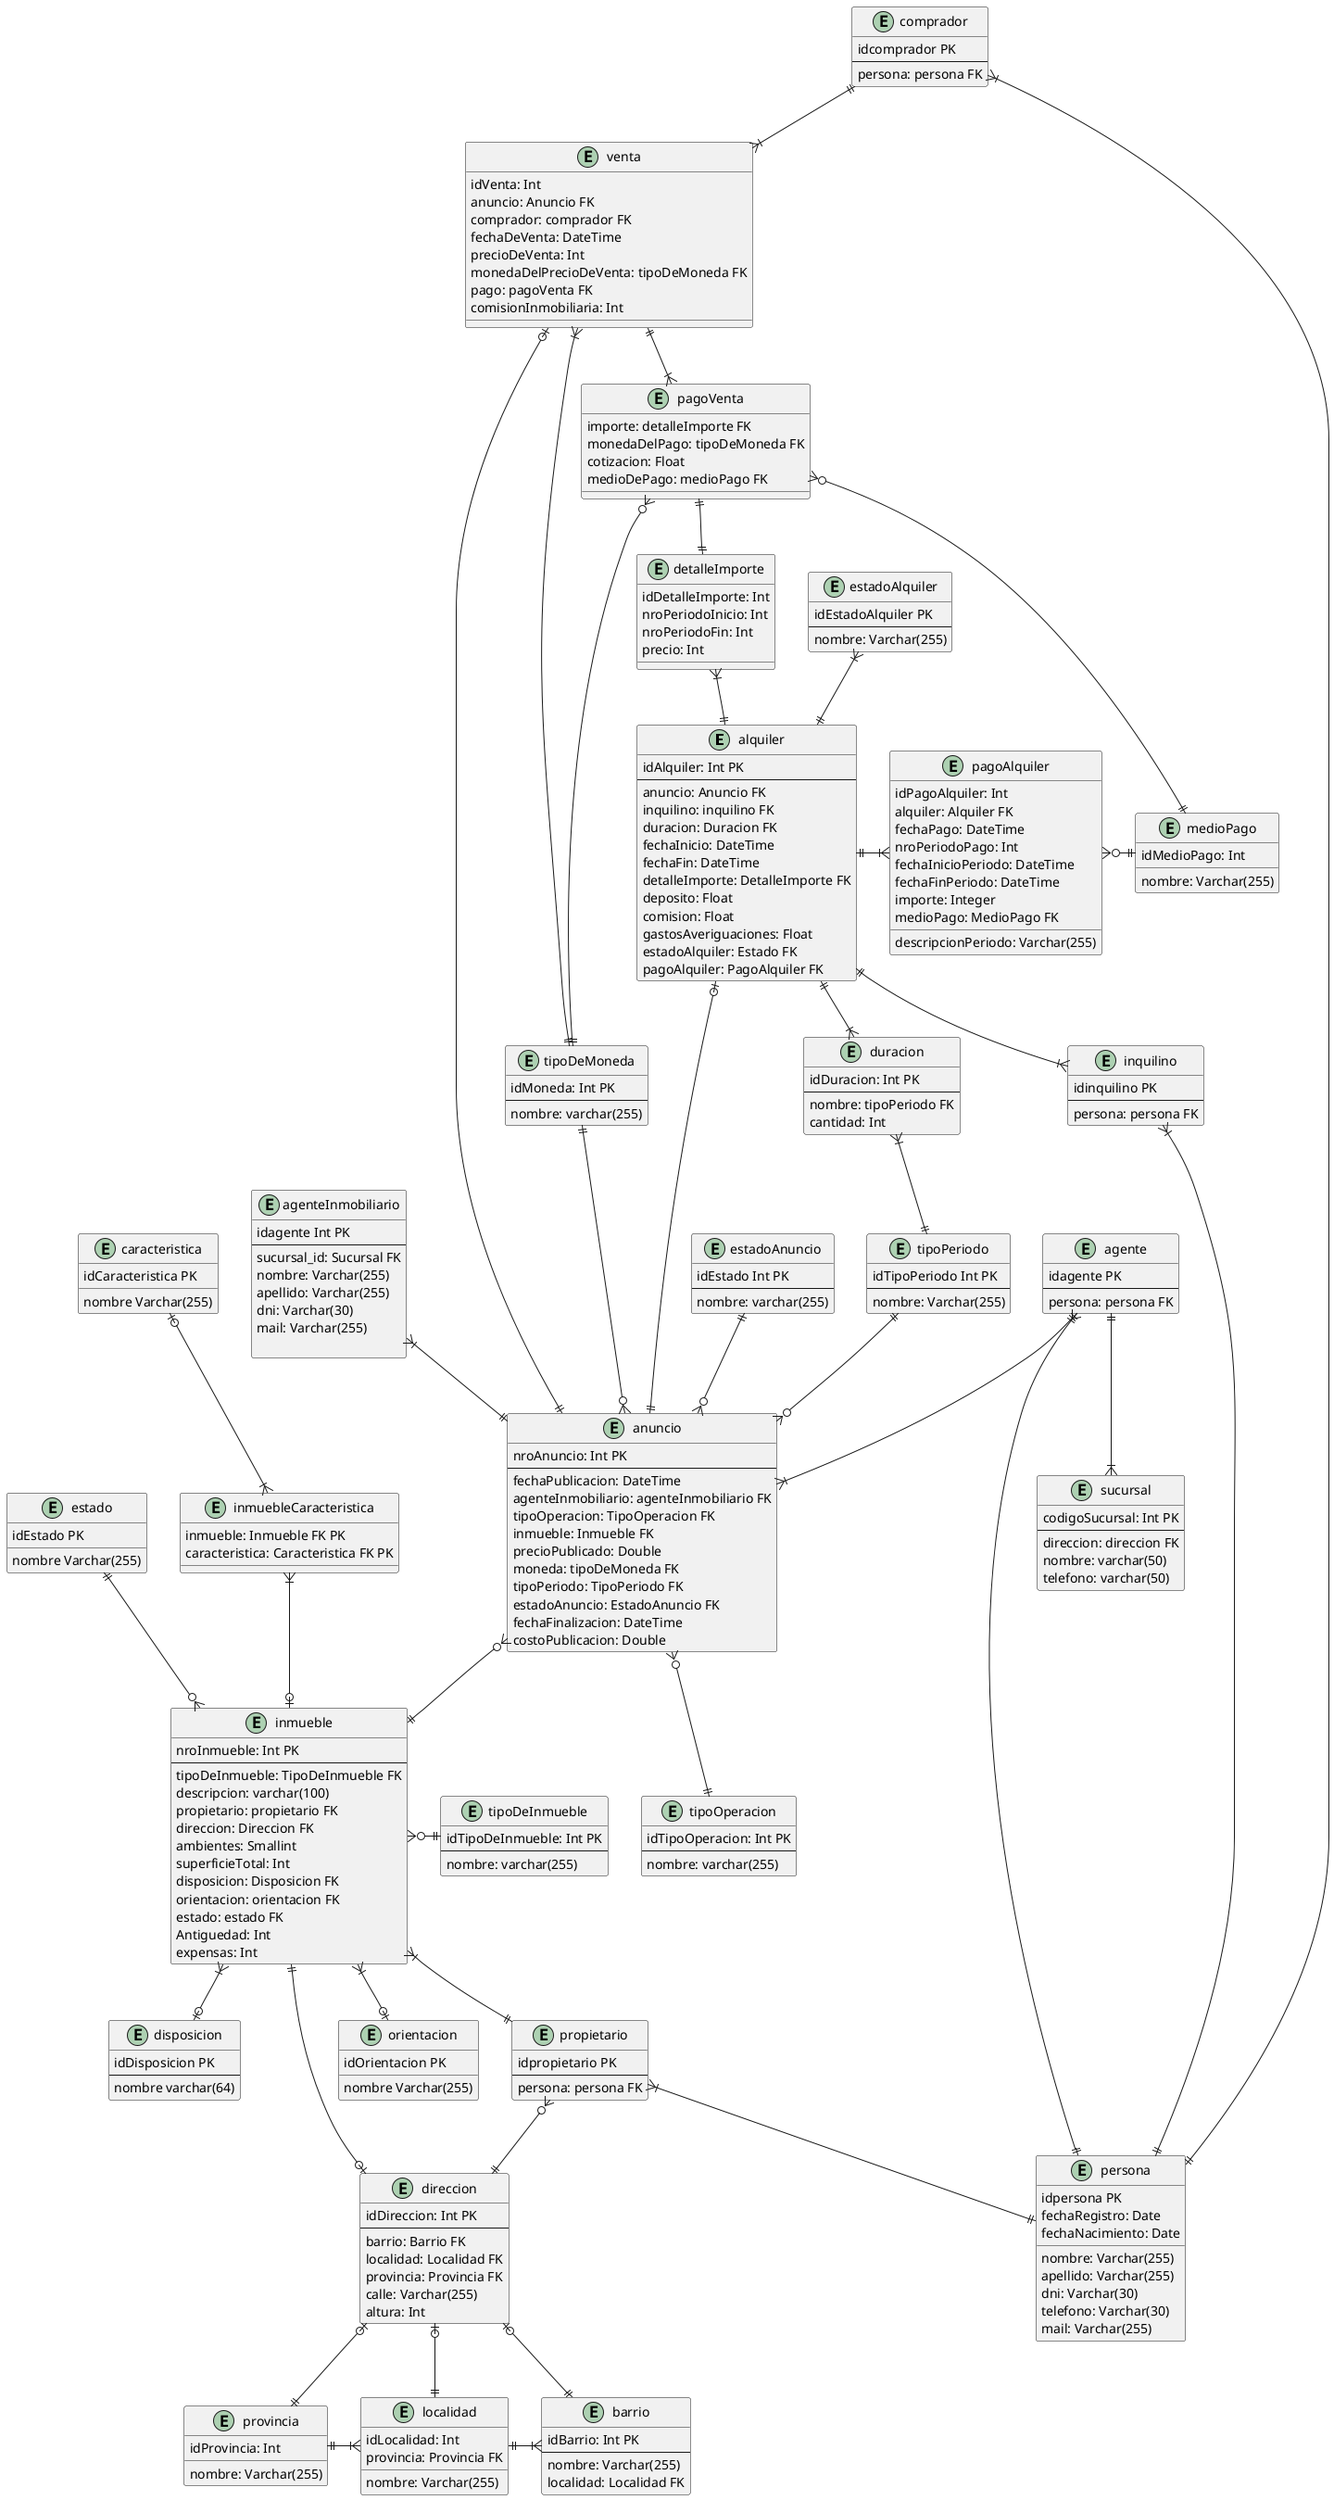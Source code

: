 @startuml diagrama

' Punto 2
entity alquiler {
    idAlquiler: Int PK
    --
    anuncio: Anuncio FK
    inquilino: inquilino FK
    duracion: Duracion FK
    fechaInicio: DateTime
    fechaFin: DateTime
    detalleImporte: DetalleImporte FK
    deposito: Float
    comision: Float
    gastosAveriguaciones: Float
    estadoAlquiler: Estado FK
    pagoAlquiler: PagoAlquiler FK
}


entity duracion {
    idDuracion: Int PK
    --
    nombre: tipoPeriodo FK
    cantidad: Int
}

entity detalleImporte {
    idDetalleImporte: Int
    nroPeriodoInicio: Int
    nroPeriodoFin: Int
    precio: Int
}

entity pagoAlquiler {
    idPagoAlquiler: Int
    alquiler: Alquiler FK
    fechaPago: DateTime
    nroPeriodoPago: Int
    descripcionPeriodo: Varchar(255)
    fechaInicioPeriodo: DateTime
    fechaFinPeriodo: DateTime
    importe: Integer
    medioPago: MedioPago FK
}



entity medioPago {
    idMedioPago: Int
    nombre: Varchar(255)
}

entity venta {
    idVenta: Int
    anuncio: Anuncio FK
    comprador: comprador FK
    fechaDeVenta: DateTime
    precioDeVenta: Int
    monedaDelPrecioDeVenta: tipoDeMoneda FK
    pago: pagoVenta FK
    comisionInmobiliaria: Int
}

entity pagoVenta {
    importe: detalleImporte FK
    monedaDelPago: tipoDeMoneda FK
    cotizacion: Float
    medioDePago: medioPago FK
}

entity sucursal {
    codigoSucursal: Int PK
    --
    direccion: direccion FK
    nombre: varchar(50)
    telefono: varchar(50)
}

entity anuncio {
    nroAnuncio: Int PK
    --
    fechaPublicacion: DateTime
    agenteInmobiliario: agenteInmobiliario FK
    tipoOperacion: TipoOperacion FK
    inmueble: Inmueble FK
    precioPublicado: Double 
    moneda: tipoDeMoneda FK
    tipoPeriodo: TipoPeriodo FK
    estadoAnuncio: EstadoAnuncio FK
    fechaFinalizacion: DateTime
    costoPublicacion: Double
}

entity tipoDeMoneda {
    idMoneda: Int PK
    --
    nombre: varchar(255)
}

/' PUNTO 1 '/
entity inmueble {
    nroInmueble: Int PK
    --
    tipoDeInmueble: TipoDeInmueble FK  
    descripcion: varchar(100)
    propietario: propietario FK
    direccion: Direccion FK
    ambientes: Smallint
    superficieTotal: Int
    disposicion: Disposicion FK
    orientacion: orientacion FK
    estado: estado FK
    Antiguedad: Int
    expensas: Int
}

entity tipoDeInmueble {
    idTipoDeInmueble: Int PK
    --
    nombre: varchar(255)
}


entity direccion {
    idDireccion: Int PK
    --
    barrio: Barrio FK
    localidad: Localidad FK 
    provincia: Provincia FK 
    calle: Varchar(255)
    altura: Int
}

entity barrio {
    idBarrio: Int PK
    --
    nombre: Varchar(255)
    localidad: Localidad FK
}

entity localidad {
    idLocalidad: Int
    nombre: Varchar(255)
    provincia: Provincia FK
}

entity provincia {
    idProvincia: Int
    nombre: Varchar(255)
}

provincia ||-|{ localidad
localidad ||-|{ barrio

direccion |o--|| barrio
direccion |o--|| localidad
direccion |o--|| provincia

entity tipoOperacion {
    idTipoOperacion: Int PK
    --
    nombre: varchar(255)
}

entity agenteInmobiliario {
    idagente Int PK
    --
    sucursal_id: Sucursal FK    
    nombre: Varchar(255)
    apellido: Varchar(255)
    dni: Varchar(30)
    mail: Varchar(255)

}


entity caracteristica {
    idCaracteristica PK
    nombre Varchar(255)
}


entity tipoPeriodo {
    idTipoPeriodo Int PK
    --
    nombre: Varchar(255)
}

entity estadoAnuncio {
    idEstado Int PK
    --
    nombre: varchar(255) 
}



entity disposicion {
    idDisposicion PK
    --
    nombre varchar(64)
}

entity orientacion {
    idOrientacion PK 
    nombre Varchar(255)
}

entity inmuebleCaracteristica {
    inmueble: Inmueble FK PK
    caracteristica: Caracteristica FK PK
}

entity estado {
    idEstado PK
    nombre Varchar(255)
}

entity estadoAlquiler {
    idEstadoAlquiler PK
    --
    nombre: Varchar(255)
}

entity persona {
    idpersona PK
    nombre: Varchar(255)
    apellido: Varchar(255)
    dni: Varchar(30)
    telefono: Varchar(30) 
    mail: Varchar(255)
    fechaRegistro: Date
    fechaNacimiento: Date
}

entity comprador{
    idcomprador PK
    --
    persona: persona FK
}

entity inquilino{
    idinquilino PK
    --
    persona: persona FK
}


entity propietario{
    idpropietario PK
    --
    persona: persona FK
}

entity agente {
    idagente PK
    --
    persona: persona FK
}






' Anuncio
agenteInmobiliario }|--||anuncio
anuncio }o--||  tipoOperacion 
anuncio }o--|| inmueble
tipoDeMoneda ||--o{ anuncio 
tipoPeriodo ||--o{ anuncio  
estadoAnuncio ||--o{ anuncio

' Inmbueble
inmueble }|--|| propietario
inmueble ||--o| direccion
inmueble }|--o| disposicion
inmueble }|--o| orientacion
estado ||--o{ inmueble
inmueble }o-|| tipoDeInmueble
inmuebleCaracteristica }|--o| inmueble
caracteristica |o--|{ inmuebleCaracteristica

propietario }o--|| direccion

' Alquiler
detalleImporte }|--||alquiler 
alquiler ||-|{ pagoAlquiler
estadoAlquiler }|--|| alquiler
alquiler |o--|| anuncio
alquiler ||--|{ duracion

duracion }|--|| tipoPeriodo


' Pagos
pagoAlquiler }o-|| medioPago
' medioPago ||--o{ pagoAlquiler

' Venta
venta |o--|| anuncio
venta }|--|| tipoDeMoneda
venta ||--|{ pagoVenta
pagoVenta ||--||detalleImporte
pagoVenta }o-|| medioPago

pagoVenta }o----|| tipoDeMoneda

alquiler ||--|{ inquilino
comprador ||--|{ venta
agente ||--|{ anuncio


' personas
propietario }|--|| persona
agente }|--|| persona
inquilino }|--|| persona
comprador }|--|| persona

 agente ||--|{ sucursal

@enduml
                                        























